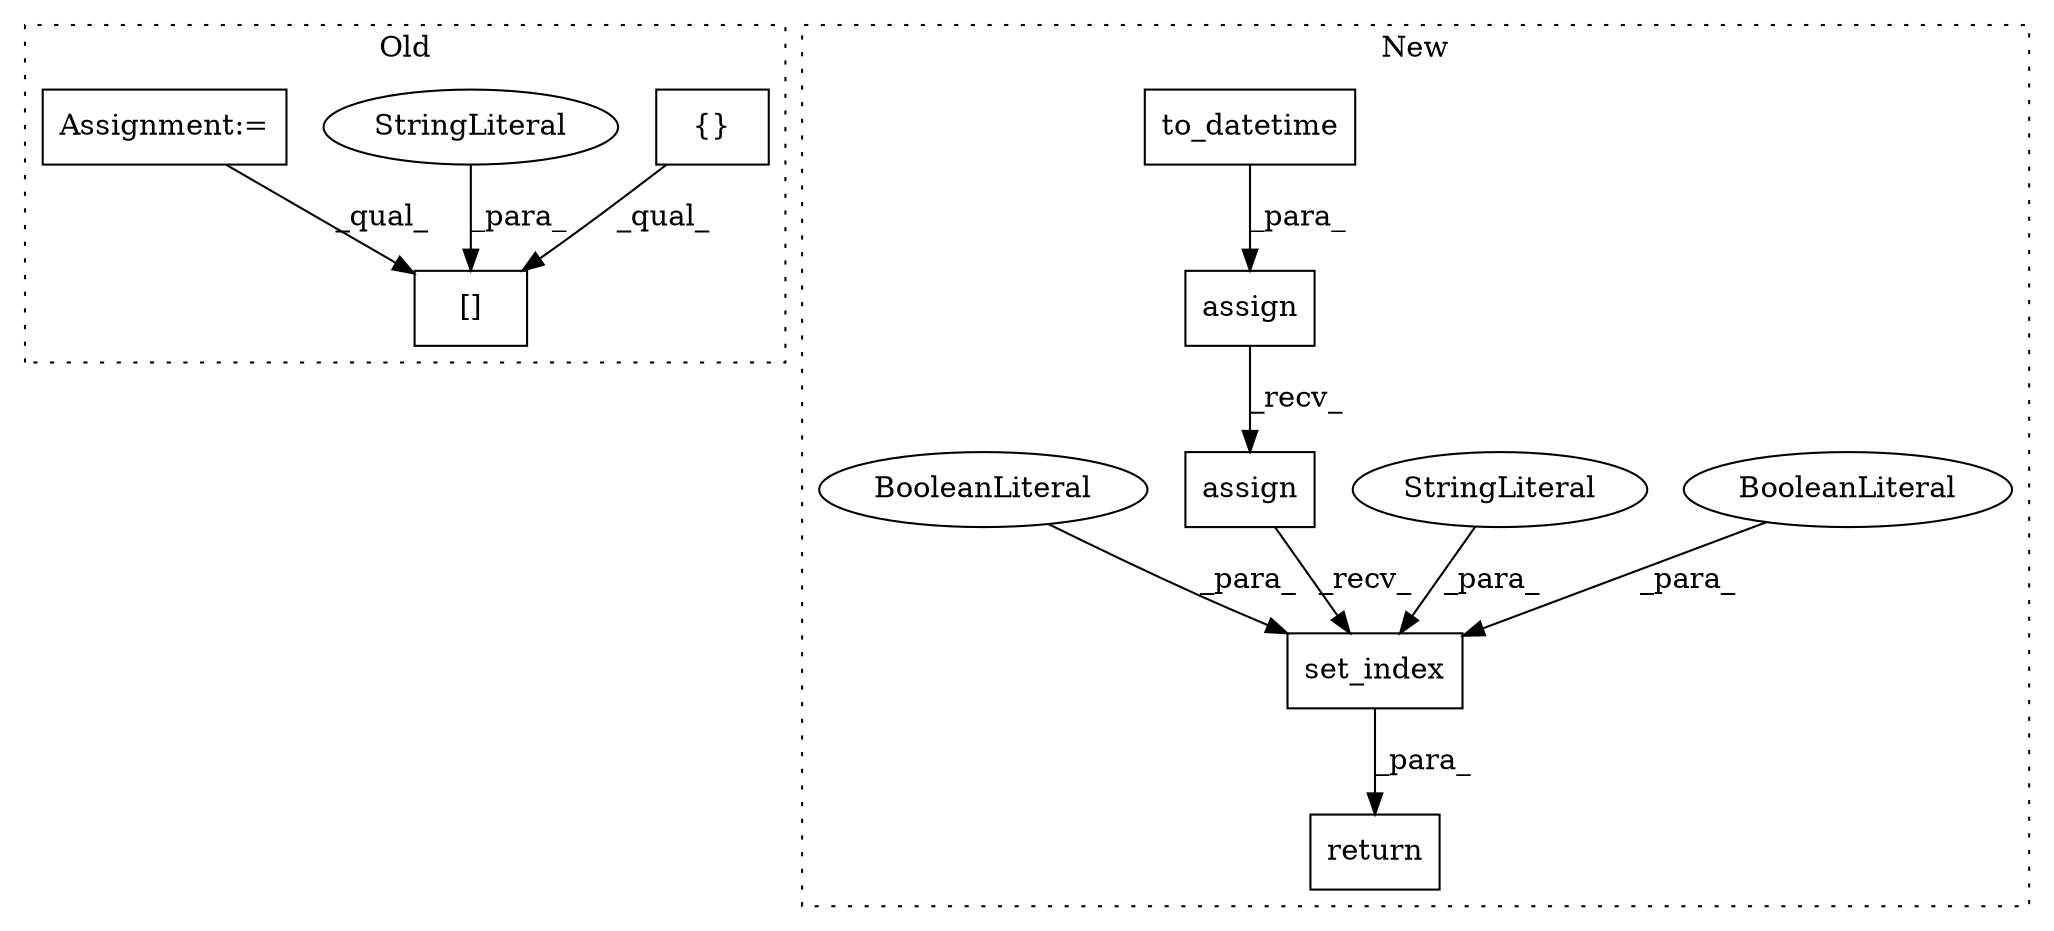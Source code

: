 digraph G {
subgraph cluster0 {
1 [label="{}" a="4" s="3293,3392" l="1,1" shape="box"];
9 [label="[]" a="2" s="3956,4016" l="26,1" shape="box"];
10 [label="StringLiteral" a="45" s="3982" l="34" shape="ellipse"];
11 [label="Assignment:=" a="7" s="2857" l="1" shape="box"];
label = "Old";
style="dotted";
}
subgraph cluster1 {
2 [label="assign" a="32" s="2832,2912" l="7,1" shape="box"];
3 [label="return" a="41" s="3775" l="7" shape="box"];
4 [label="set_index" a="32" s="3025,3053" l="10,1" shape="box"];
5 [label="BooleanLiteral" a="9" s="3042" l="5" shape="ellipse"];
6 [label="StringLiteral" a="45" s="3035" l="6" shape="ellipse"];
7 [label="to_datetime" a="32" s="2846,2911" l="12,1" shape="box"];
8 [label="BooleanLiteral" a="9" s="3048" l="5" shape="ellipse"];
12 [label="assign" a="32" s="2914,2933" l="7,1" shape="box"];
label = "New";
style="dotted";
}
1 -> 9 [label="_qual_"];
2 -> 12 [label="_recv_"];
4 -> 3 [label="_para_"];
5 -> 4 [label="_para_"];
6 -> 4 [label="_para_"];
7 -> 2 [label="_para_"];
8 -> 4 [label="_para_"];
10 -> 9 [label="_para_"];
11 -> 9 [label="_qual_"];
12 -> 4 [label="_recv_"];
}